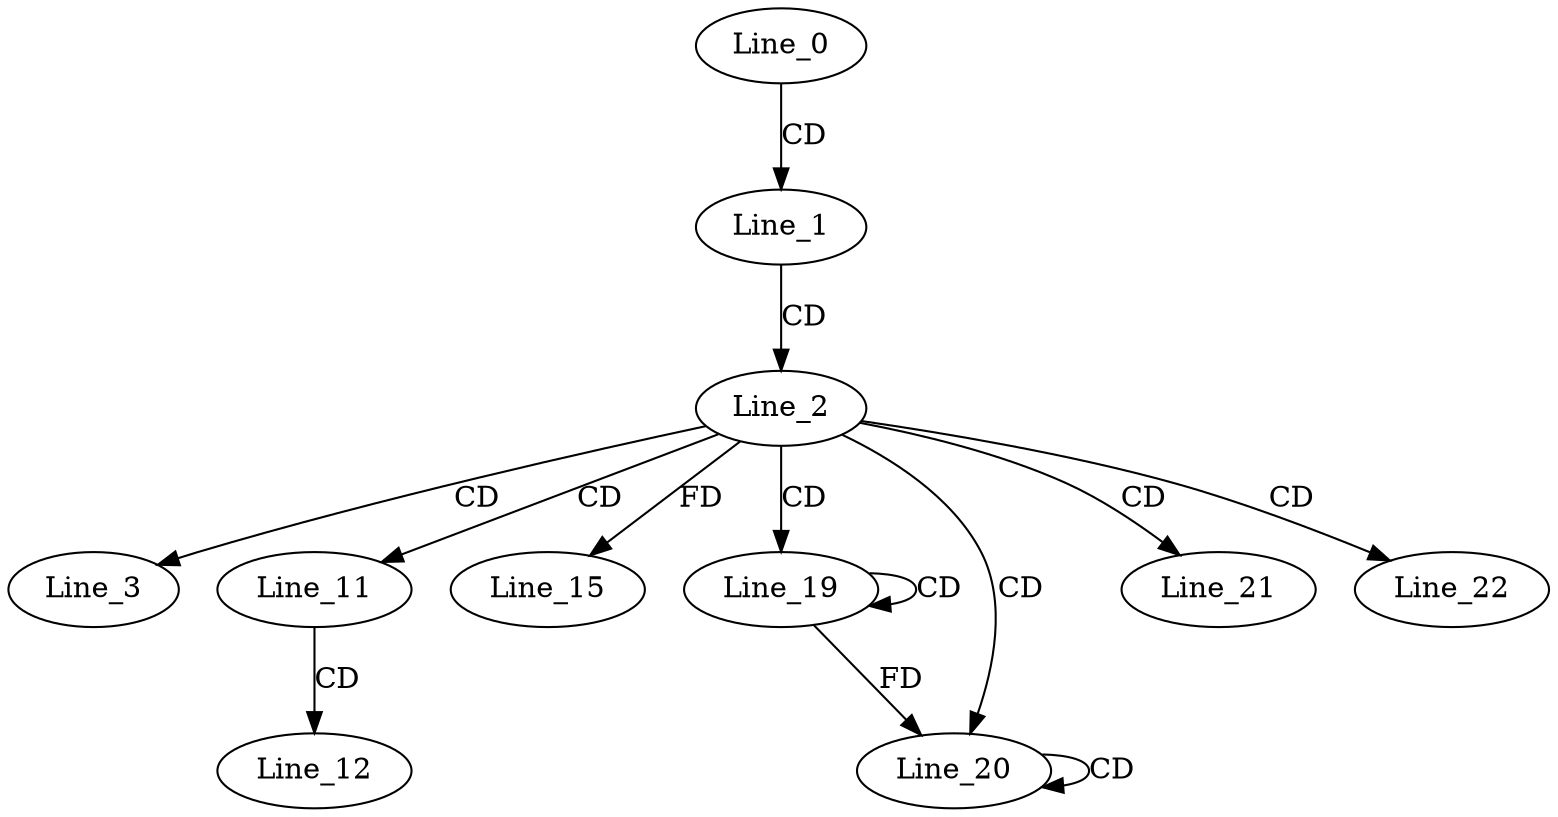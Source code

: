digraph G {
  Line_0;
  Line_1;
  Line_2;
  Line_3;
  Line_11;
  Line_12;
  Line_15;
  Line_19;
  Line_19;
  Line_20;
  Line_20;
  Line_21;
  Line_22;
  Line_0 -> Line_1 [ label="CD" ];
  Line_1 -> Line_2 [ label="CD" ];
  Line_2 -> Line_3 [ label="CD" ];
  Line_2 -> Line_11 [ label="CD" ];
  Line_11 -> Line_12 [ label="CD" ];
  Line_2 -> Line_15 [ label="FD" ];
  Line_2 -> Line_19 [ label="CD" ];
  Line_19 -> Line_19 [ label="CD" ];
  Line_2 -> Line_20 [ label="CD" ];
  Line_20 -> Line_20 [ label="CD" ];
  Line_19 -> Line_20 [ label="FD" ];
  Line_2 -> Line_21 [ label="CD" ];
  Line_2 -> Line_22 [ label="CD" ];
}
